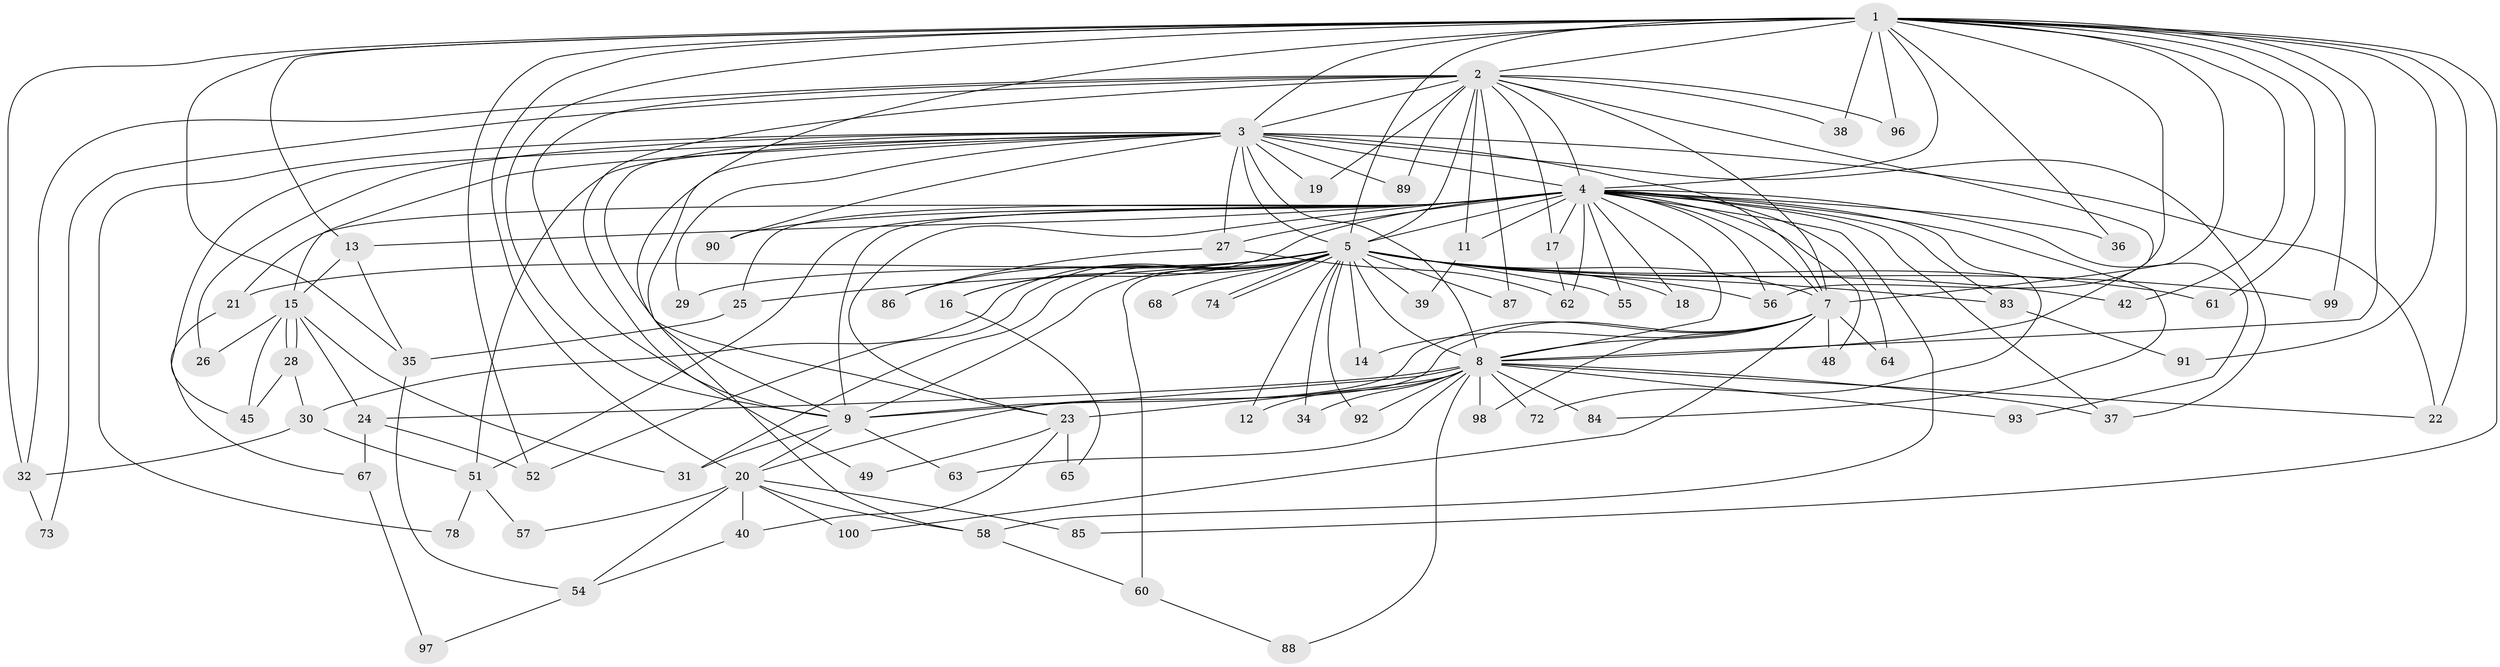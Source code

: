 // Generated by graph-tools (version 1.1) at 2025/23/03/03/25 07:23:44]
// undirected, 76 vertices, 177 edges
graph export_dot {
graph [start="1"]
  node [color=gray90,style=filled];
  1 [super="+80"];
  2 [super="+79"];
  3 [super="+50"];
  4 [super="+10"];
  5 [super="+6"];
  7 [super="+75"];
  8 [super="+47"];
  9 [super="+95"];
  11;
  12;
  13;
  14;
  15 [super="+41"];
  16 [super="+77"];
  17 [super="+71"];
  18;
  19;
  20 [super="+43"];
  21;
  22 [super="+69"];
  23 [super="+44"];
  24;
  25 [super="+46"];
  26;
  27;
  28 [super="+81"];
  29;
  30;
  31;
  32 [super="+33"];
  34;
  35 [super="+53"];
  36;
  37 [super="+70"];
  38;
  39;
  40;
  42;
  45;
  48;
  49;
  51 [super="+66"];
  52 [super="+76"];
  54 [super="+59"];
  55;
  56;
  57;
  58 [super="+82"];
  60;
  61;
  62;
  63;
  64;
  65;
  67;
  68;
  72;
  73;
  74;
  78 [super="+94"];
  83;
  84;
  85;
  86;
  87;
  88;
  89;
  90;
  91;
  92;
  93;
  96;
  97;
  98;
  99;
  100;
  1 -- 2;
  1 -- 3;
  1 -- 4 [weight=2];
  1 -- 5 [weight=2];
  1 -- 7;
  1 -- 8;
  1 -- 9;
  1 -- 13;
  1 -- 22;
  1 -- 23;
  1 -- 32 [weight=2];
  1 -- 35;
  1 -- 36;
  1 -- 38;
  1 -- 42;
  1 -- 52;
  1 -- 61;
  1 -- 85;
  1 -- 91;
  1 -- 96;
  1 -- 56;
  1 -- 99;
  1 -- 20;
  2 -- 3;
  2 -- 4 [weight=2];
  2 -- 5 [weight=2];
  2 -- 7;
  2 -- 8;
  2 -- 9;
  2 -- 11;
  2 -- 17;
  2 -- 19;
  2 -- 38;
  2 -- 49;
  2 -- 73;
  2 -- 89;
  2 -- 96;
  2 -- 32;
  2 -- 87;
  3 -- 4 [weight=2];
  3 -- 5 [weight=2];
  3 -- 7 [weight=2];
  3 -- 8;
  3 -- 9;
  3 -- 15 [weight=2];
  3 -- 19;
  3 -- 22;
  3 -- 26;
  3 -- 27;
  3 -- 29;
  3 -- 37;
  3 -- 45;
  3 -- 51;
  3 -- 58;
  3 -- 78 [weight=2];
  3 -- 89;
  3 -- 90;
  4 -- 5 [weight=4];
  4 -- 7 [weight=2];
  4 -- 8 [weight=2];
  4 -- 9 [weight=3];
  4 -- 16;
  4 -- 17;
  4 -- 48;
  4 -- 83;
  4 -- 90;
  4 -- 93;
  4 -- 51;
  4 -- 64;
  4 -- 72;
  4 -- 11;
  4 -- 13;
  4 -- 18;
  4 -- 84;
  4 -- 21;
  4 -- 23;
  4 -- 25 [weight=2];
  4 -- 27;
  4 -- 36;
  4 -- 55;
  4 -- 56;
  4 -- 58;
  4 -- 62;
  4 -- 37;
  5 -- 7 [weight=2];
  5 -- 8 [weight=2];
  5 -- 9 [weight=2];
  5 -- 12;
  5 -- 14;
  5 -- 16 [weight=2];
  5 -- 18;
  5 -- 30;
  5 -- 31;
  5 -- 34;
  5 -- 39;
  5 -- 42;
  5 -- 60;
  5 -- 61;
  5 -- 68 [weight=2];
  5 -- 74;
  5 -- 74;
  5 -- 83;
  5 -- 86;
  5 -- 92;
  5 -- 99;
  5 -- 21;
  5 -- 87;
  5 -- 25;
  5 -- 29;
  5 -- 52;
  5 -- 55;
  5 -- 56;
  7 -- 8;
  7 -- 9;
  7 -- 14;
  7 -- 20;
  7 -- 48;
  7 -- 64;
  7 -- 98;
  7 -- 100;
  8 -- 9;
  8 -- 12;
  8 -- 24 [weight=2];
  8 -- 34;
  8 -- 37;
  8 -- 72;
  8 -- 84;
  8 -- 88;
  8 -- 92;
  8 -- 93;
  8 -- 98;
  8 -- 63;
  8 -- 23;
  8 -- 22;
  9 -- 20;
  9 -- 31;
  9 -- 63;
  11 -- 39;
  13 -- 15;
  13 -- 35;
  15 -- 24;
  15 -- 26;
  15 -- 28;
  15 -- 28;
  15 -- 45;
  15 -- 31;
  16 -- 65;
  17 -- 62;
  20 -- 40;
  20 -- 54;
  20 -- 57;
  20 -- 100;
  20 -- 85;
  20 -- 58;
  21 -- 67;
  23 -- 40;
  23 -- 65;
  23 -- 49;
  24 -- 67;
  24 -- 52;
  25 -- 35;
  27 -- 62;
  27 -- 86;
  28 -- 30;
  28 -- 45;
  30 -- 32;
  30 -- 51;
  32 -- 73;
  35 -- 54;
  40 -- 54;
  51 -- 57;
  51 -- 78;
  54 -- 97;
  58 -- 60;
  60 -- 88;
  67 -- 97;
  83 -- 91;
}
